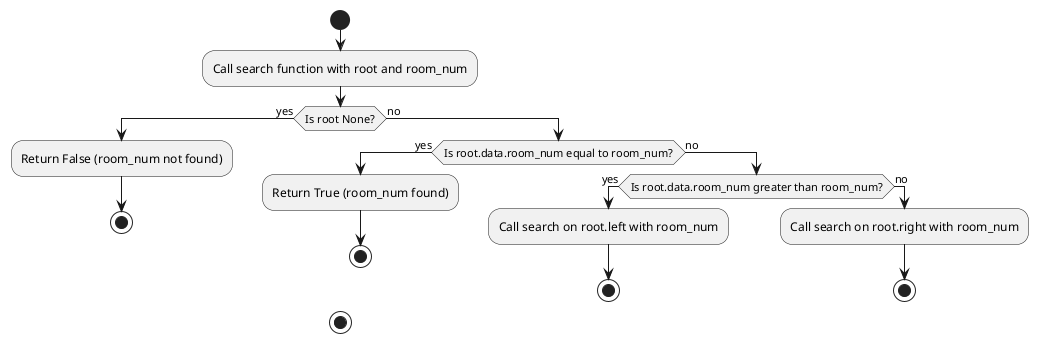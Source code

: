 @startuml
start

:Call search function with root and room_num;
if (Is root None?) then (yes)
    :Return False (room_num not found);
    stop
else (no)
    if (Is root.data.room_num equal to room_num?) then (yes)
        :Return True (room_num found);
        stop
    else (no)
        if (Is root.data.room_num greater than room_num?) then (yes)
            :Call search on root.left with room_num;
            stop
        else (no)
            :Call search on root.right with room_num;
            stop
        endif
    endif
endif

stop
@enduml
